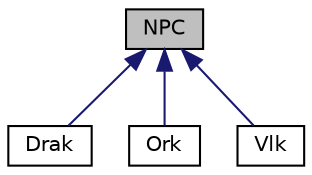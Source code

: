 digraph "NPC"
{
  edge [fontname="Helvetica",fontsize="10",labelfontname="Helvetica",labelfontsize="10"];
  node [fontname="Helvetica",fontsize="10",shape=record];
  Node1 [label="NPC",height=0.2,width=0.4,color="black", fillcolor="grey75", style="filled" fontcolor="black"];
  Node1 -> Node2 [dir="back",color="midnightblue",fontsize="10",style="solid",fontname="Helvetica"];
  Node2 [label="Drak",height=0.2,width=0.4,color="black", fillcolor="white", style="filled",URL="$class_drak.html",tooltip="Trida jenz je potomkem tridy NPC, dedi jeji ciste virtualni metody a jeji atributy. "];
  Node1 -> Node3 [dir="back",color="midnightblue",fontsize="10",style="solid",fontname="Helvetica"];
  Node3 [label="Ork",height=0.2,width=0.4,color="black", fillcolor="white", style="filled",URL="$class_ork.html",tooltip="Trida jenz je potomkem tridy NPC, dedi jeji ciste virtualni metody a jeji atributy. "];
  Node1 -> Node4 [dir="back",color="midnightblue",fontsize="10",style="solid",fontname="Helvetica"];
  Node4 [label="Vlk",height=0.2,width=0.4,color="black", fillcolor="white", style="filled",URL="$class_vlk.html",tooltip="Trida jenz je potomkem tridy NPC, dedi jeji ciste virtualni metody a jeji atributy. "];
}
